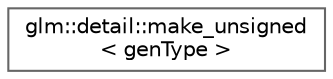 digraph "Graphical Class Hierarchy"
{
 // LATEX_PDF_SIZE
  bgcolor="transparent";
  edge [fontname=Helvetica,fontsize=10,labelfontname=Helvetica,labelfontsize=10];
  node [fontname=Helvetica,fontsize=10,shape=box,height=0.2,width=0.4];
  rankdir="LR";
  Node0 [id="Node000000",label="glm::detail::make_unsigned\l\< genType \>",height=0.2,width=0.4,color="grey40", fillcolor="white", style="filled",URL="$structglm_1_1detail_1_1make__unsigned.html",tooltip=" "];
}
